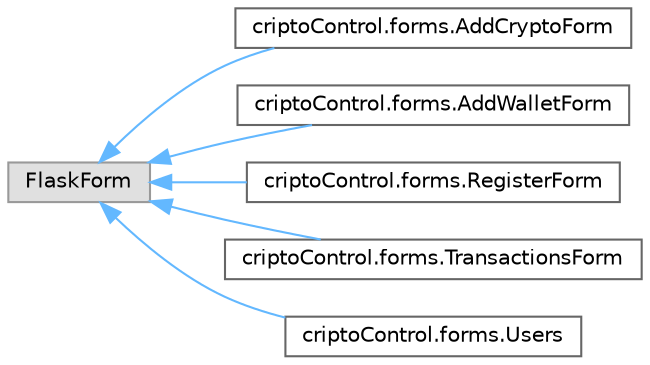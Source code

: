 digraph "Representação gráfica da hiearquia da classe"
{
 // LATEX_PDF_SIZE
  bgcolor="transparent";
  edge [fontname=Helvetica,fontsize=10,labelfontname=Helvetica,labelfontsize=10];
  node [fontname=Helvetica,fontsize=10,shape=box,height=0.2,width=0.4];
  rankdir="LR";
  Node0 [id="Node000000",label="FlaskForm",height=0.2,width=0.4,color="grey60", fillcolor="#E0E0E0", style="filled",tooltip=" "];
  Node0 -> Node1 [id="edge8_Node000000_Node000001",dir="back",color="steelblue1",style="solid",tooltip=" "];
  Node1 [id="Node000001",label="criptoControl.forms.AddCryptoForm",height=0.2,width=0.4,color="grey40", fillcolor="white", style="filled",URL="$classcripto_control_1_1forms_1_1_add_crypto_form.html",tooltip=" "];
  Node0 -> Node2 [id="edge9_Node000000_Node000002",dir="back",color="steelblue1",style="solid",tooltip=" "];
  Node2 [id="Node000002",label="criptoControl.forms.AddWalletForm",height=0.2,width=0.4,color="grey40", fillcolor="white", style="filled",URL="$classcripto_control_1_1forms_1_1_add_wallet_form.html",tooltip=" "];
  Node0 -> Node3 [id="edge10_Node000000_Node000003",dir="back",color="steelblue1",style="solid",tooltip=" "];
  Node3 [id="Node000003",label="criptoControl.forms.RegisterForm",height=0.2,width=0.4,color="grey40", fillcolor="white", style="filled",URL="$classcripto_control_1_1forms_1_1_register_form.html",tooltip=" "];
  Node0 -> Node4 [id="edge11_Node000000_Node000004",dir="back",color="steelblue1",style="solid",tooltip=" "];
  Node4 [id="Node000004",label="criptoControl.forms.TransactionsForm",height=0.2,width=0.4,color="grey40", fillcolor="white", style="filled",URL="$classcripto_control_1_1forms_1_1_transactions_form.html",tooltip=" "];
  Node0 -> Node5 [id="edge12_Node000000_Node000005",dir="back",color="steelblue1",style="solid",tooltip=" "];
  Node5 [id="Node000005",label="criptoControl.forms.Users",height=0.2,width=0.4,color="grey40", fillcolor="white", style="filled",URL="$classcripto_control_1_1forms_1_1_users.html",tooltip=" "];
}
